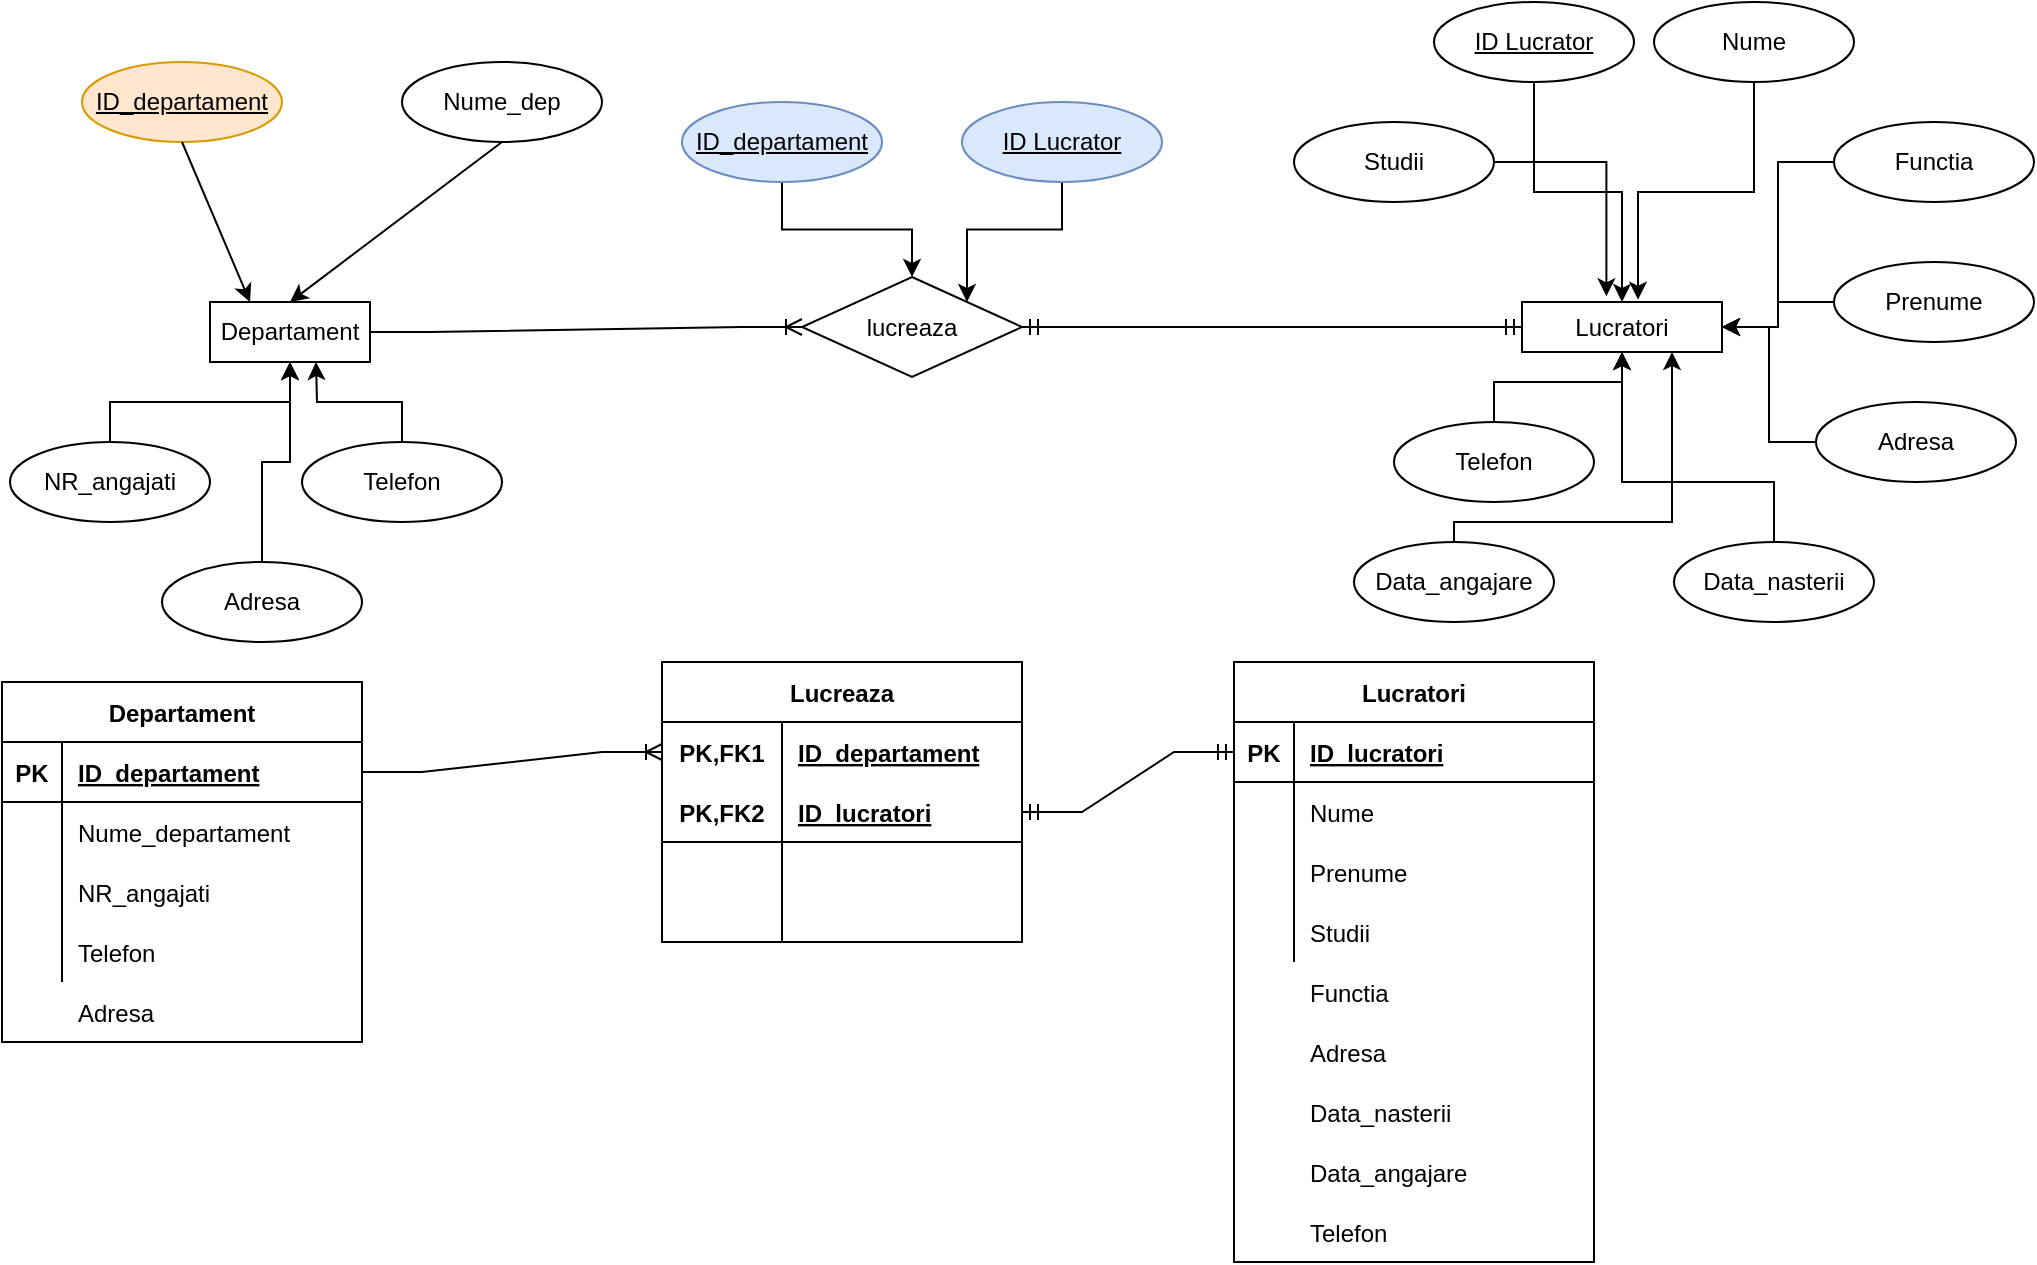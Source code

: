 <mxfile version="15.7.3" type="github">
  <diagram id="G0AHzD5-lxsH7NFHiDNB" name="Page-1">
    <mxGraphModel dx="1102" dy="614" grid="1" gridSize="10" guides="1" tooltips="1" connect="1" arrows="1" fold="1" page="1" pageScale="1" pageWidth="827" pageHeight="1169" math="0" shadow="0">
      <root>
        <mxCell id="0" />
        <mxCell id="1" parent="0" />
        <mxCell id="V6gjIE8QdaBLqDhYkExu-1" value="Departament" style="rounded=0;whiteSpace=wrap;html=1;" vertex="1" parent="1">
          <mxGeometry x="514" y="210" width="80" height="30" as="geometry" />
        </mxCell>
        <mxCell id="V6gjIE8QdaBLqDhYkExu-2" value="lucreaza" style="rhombus;whiteSpace=wrap;html=1;" vertex="1" parent="1">
          <mxGeometry x="810" y="197.5" width="110" height="50" as="geometry" />
        </mxCell>
        <mxCell id="V6gjIE8QdaBLqDhYkExu-3" value="Lucratori" style="rounded=0;whiteSpace=wrap;html=1;" vertex="1" parent="1">
          <mxGeometry x="1170" y="210" width="100" height="25" as="geometry" />
        </mxCell>
        <mxCell id="V6gjIE8QdaBLqDhYkExu-9" value="" style="edgeStyle=entityRelationEdgeStyle;fontSize=12;html=1;endArrow=ERmandOne;startArrow=ERmandOne;rounded=0;exitX=1;exitY=0.5;exitDx=0;exitDy=0;entryX=0;entryY=0.5;entryDx=0;entryDy=0;" edge="1" parent="1" source="V6gjIE8QdaBLqDhYkExu-2" target="V6gjIE8QdaBLqDhYkExu-3">
          <mxGeometry width="100" height="100" relative="1" as="geometry">
            <mxPoint x="894" y="325" as="sourcePoint" />
            <mxPoint x="1150" y="225" as="targetPoint" />
          </mxGeometry>
        </mxCell>
        <mxCell id="V6gjIE8QdaBLqDhYkExu-11" value="" style="edgeStyle=entityRelationEdgeStyle;fontSize=12;html=1;endArrow=ERoneToMany;rounded=0;exitX=1;exitY=0.5;exitDx=0;exitDy=0;entryX=0;entryY=0.5;entryDx=0;entryDy=0;" edge="1" parent="1" source="V6gjIE8QdaBLqDhYkExu-1" target="V6gjIE8QdaBLqDhYkExu-2">
          <mxGeometry width="100" height="100" relative="1" as="geometry">
            <mxPoint x="794" y="485" as="sourcePoint" />
            <mxPoint x="894" y="385" as="targetPoint" />
          </mxGeometry>
        </mxCell>
        <mxCell id="V6gjIE8QdaBLqDhYkExu-12" value="ID_departament" style="ellipse;whiteSpace=wrap;html=1;align=center;fontStyle=4;fillColor=#ffe6cc;strokeColor=#d79b00;" vertex="1" parent="1">
          <mxGeometry x="450" y="90" width="100" height="40" as="geometry" />
        </mxCell>
        <mxCell id="V6gjIE8QdaBLqDhYkExu-13" value="Nume_dep" style="ellipse;whiteSpace=wrap;html=1;align=center;" vertex="1" parent="1">
          <mxGeometry x="610" y="90" width="100" height="40" as="geometry" />
        </mxCell>
        <mxCell id="V6gjIE8QdaBLqDhYkExu-14" value="NR_angajati" style="ellipse;whiteSpace=wrap;html=1;align=center;" vertex="1" parent="1">
          <mxGeometry x="414" y="280" width="100" height="40" as="geometry" />
        </mxCell>
        <mxCell id="V6gjIE8QdaBLqDhYkExu-20" style="edgeStyle=orthogonalEdgeStyle;rounded=0;orthogonalLoop=1;jettySize=auto;html=1;" edge="1" parent="1" source="V6gjIE8QdaBLqDhYkExu-15">
          <mxGeometry relative="1" as="geometry">
            <mxPoint x="567" y="240" as="targetPoint" />
          </mxGeometry>
        </mxCell>
        <mxCell id="V6gjIE8QdaBLqDhYkExu-15" value="Telefon" style="ellipse;whiteSpace=wrap;html=1;align=center;" vertex="1" parent="1">
          <mxGeometry x="560" y="280" width="100" height="40" as="geometry" />
        </mxCell>
        <mxCell id="V6gjIE8QdaBLqDhYkExu-17" value="" style="endArrow=classic;html=1;rounded=0;exitX=0.5;exitY=0;exitDx=0;exitDy=0;entryX=0.5;entryY=1;entryDx=0;entryDy=0;" edge="1" parent="1" source="V6gjIE8QdaBLqDhYkExu-14" target="V6gjIE8QdaBLqDhYkExu-1">
          <mxGeometry width="50" height="50" relative="1" as="geometry">
            <mxPoint x="780" y="310" as="sourcePoint" />
            <mxPoint x="830" y="260" as="targetPoint" />
            <Array as="points">
              <mxPoint x="464" y="260" />
              <mxPoint x="554" y="260" />
            </Array>
          </mxGeometry>
        </mxCell>
        <mxCell id="V6gjIE8QdaBLqDhYkExu-18" value="" style="endArrow=classic;html=1;rounded=0;exitX=0.5;exitY=1;exitDx=0;exitDy=0;entryX=0.25;entryY=0;entryDx=0;entryDy=0;" edge="1" parent="1" source="V6gjIE8QdaBLqDhYkExu-12" target="V6gjIE8QdaBLqDhYkExu-1">
          <mxGeometry width="50" height="50" relative="1" as="geometry">
            <mxPoint x="780" y="310" as="sourcePoint" />
            <mxPoint x="830" y="260" as="targetPoint" />
          </mxGeometry>
        </mxCell>
        <mxCell id="V6gjIE8QdaBLqDhYkExu-19" value="" style="endArrow=classic;html=1;rounded=0;exitX=0.5;exitY=1;exitDx=0;exitDy=0;entryX=0.5;entryY=0;entryDx=0;entryDy=0;" edge="1" parent="1" source="V6gjIE8QdaBLqDhYkExu-13" target="V6gjIE8QdaBLqDhYkExu-1">
          <mxGeometry width="50" height="50" relative="1" as="geometry">
            <mxPoint x="780" y="310" as="sourcePoint" />
            <mxPoint x="830" y="260" as="targetPoint" />
          </mxGeometry>
        </mxCell>
        <mxCell id="V6gjIE8QdaBLqDhYkExu-22" style="edgeStyle=orthogonalEdgeStyle;rounded=0;orthogonalLoop=1;jettySize=auto;html=1;entryX=0.5;entryY=1;entryDx=0;entryDy=0;" edge="1" parent="1" source="V6gjIE8QdaBLqDhYkExu-21" target="V6gjIE8QdaBLqDhYkExu-1">
          <mxGeometry relative="1" as="geometry" />
        </mxCell>
        <mxCell id="V6gjIE8QdaBLqDhYkExu-21" value="Adresa" style="ellipse;whiteSpace=wrap;html=1;align=center;" vertex="1" parent="1">
          <mxGeometry x="490" y="340" width="100" height="40" as="geometry" />
        </mxCell>
        <mxCell id="V6gjIE8QdaBLqDhYkExu-39" style="edgeStyle=orthogonalEdgeStyle;rounded=0;orthogonalLoop=1;jettySize=auto;html=1;entryX=1;entryY=0.5;entryDx=0;entryDy=0;" edge="1" parent="1" source="V6gjIE8QdaBLqDhYkExu-23" target="V6gjIE8QdaBLqDhYkExu-3">
          <mxGeometry relative="1" as="geometry" />
        </mxCell>
        <mxCell id="V6gjIE8QdaBLqDhYkExu-23" value="Prenume" style="ellipse;whiteSpace=wrap;html=1;align=center;" vertex="1" parent="1">
          <mxGeometry x="1326" y="190" width="100" height="40" as="geometry" />
        </mxCell>
        <mxCell id="V6gjIE8QdaBLqDhYkExu-41" style="edgeStyle=orthogonalEdgeStyle;rounded=0;orthogonalLoop=1;jettySize=auto;html=1;" edge="1" parent="1" source="V6gjIE8QdaBLqDhYkExu-24" target="V6gjIE8QdaBLqDhYkExu-3">
          <mxGeometry relative="1" as="geometry" />
        </mxCell>
        <mxCell id="V6gjIE8QdaBLqDhYkExu-24" value="Telefon" style="ellipse;whiteSpace=wrap;html=1;align=center;" vertex="1" parent="1">
          <mxGeometry x="1106" y="270" width="100" height="40" as="geometry" />
        </mxCell>
        <mxCell id="V6gjIE8QdaBLqDhYkExu-33" style="edgeStyle=orthogonalEdgeStyle;rounded=0;orthogonalLoop=1;jettySize=auto;html=1;entryX=0.58;entryY=-0.047;entryDx=0;entryDy=0;entryPerimeter=0;" edge="1" parent="1" source="V6gjIE8QdaBLqDhYkExu-26" target="V6gjIE8QdaBLqDhYkExu-3">
          <mxGeometry relative="1" as="geometry" />
        </mxCell>
        <mxCell id="V6gjIE8QdaBLqDhYkExu-26" value="Nume" style="ellipse;whiteSpace=wrap;html=1;align=center;" vertex="1" parent="1">
          <mxGeometry x="1236" y="60" width="100" height="40" as="geometry" />
        </mxCell>
        <mxCell id="V6gjIE8QdaBLqDhYkExu-34" style="edgeStyle=orthogonalEdgeStyle;rounded=0;orthogonalLoop=1;jettySize=auto;html=1;entryX=0.5;entryY=0;entryDx=0;entryDy=0;" edge="1" parent="1" source="V6gjIE8QdaBLqDhYkExu-27" target="V6gjIE8QdaBLqDhYkExu-3">
          <mxGeometry relative="1" as="geometry" />
        </mxCell>
        <mxCell id="V6gjIE8QdaBLqDhYkExu-27" value="ID Lucrator" style="ellipse;whiteSpace=wrap;html=1;align=center;fontStyle=4;" vertex="1" parent="1">
          <mxGeometry x="1126" y="60" width="100" height="40" as="geometry" />
        </mxCell>
        <mxCell id="V6gjIE8QdaBLqDhYkExu-40" style="edgeStyle=orthogonalEdgeStyle;rounded=0;orthogonalLoop=1;jettySize=auto;html=1;entryX=1;entryY=0.5;entryDx=0;entryDy=0;" edge="1" parent="1" source="V6gjIE8QdaBLqDhYkExu-28" target="V6gjIE8QdaBLqDhYkExu-3">
          <mxGeometry relative="1" as="geometry" />
        </mxCell>
        <mxCell id="V6gjIE8QdaBLqDhYkExu-28" value="Adresa" style="ellipse;whiteSpace=wrap;html=1;align=center;" vertex="1" parent="1">
          <mxGeometry x="1317" y="260" width="100" height="40" as="geometry" />
        </mxCell>
        <mxCell id="V6gjIE8QdaBLqDhYkExu-36" style="edgeStyle=orthogonalEdgeStyle;rounded=0;orthogonalLoop=1;jettySize=auto;html=1;entryX=1;entryY=0.5;entryDx=0;entryDy=0;" edge="1" parent="1" source="V6gjIE8QdaBLqDhYkExu-29" target="V6gjIE8QdaBLqDhYkExu-3">
          <mxGeometry relative="1" as="geometry" />
        </mxCell>
        <mxCell id="V6gjIE8QdaBLqDhYkExu-29" value="Functia" style="ellipse;whiteSpace=wrap;html=1;align=center;" vertex="1" parent="1">
          <mxGeometry x="1326" y="120" width="100" height="40" as="geometry" />
        </mxCell>
        <mxCell id="V6gjIE8QdaBLqDhYkExu-42" style="edgeStyle=orthogonalEdgeStyle;rounded=0;orthogonalLoop=1;jettySize=auto;html=1;entryX=0.5;entryY=1;entryDx=0;entryDy=0;" edge="1" parent="1" source="V6gjIE8QdaBLqDhYkExu-30" target="V6gjIE8QdaBLqDhYkExu-3">
          <mxGeometry relative="1" as="geometry">
            <Array as="points">
              <mxPoint x="1296" y="300" />
              <mxPoint x="1220" y="300" />
            </Array>
          </mxGeometry>
        </mxCell>
        <mxCell id="V6gjIE8QdaBLqDhYkExu-30" value="Data_nasterii" style="ellipse;whiteSpace=wrap;html=1;align=center;" vertex="1" parent="1">
          <mxGeometry x="1246" y="330" width="100" height="40" as="geometry" />
        </mxCell>
        <mxCell id="V6gjIE8QdaBLqDhYkExu-43" style="edgeStyle=orthogonalEdgeStyle;rounded=0;orthogonalLoop=1;jettySize=auto;html=1;entryX=0.75;entryY=1;entryDx=0;entryDy=0;" edge="1" parent="1" source="V6gjIE8QdaBLqDhYkExu-31" target="V6gjIE8QdaBLqDhYkExu-3">
          <mxGeometry relative="1" as="geometry">
            <Array as="points">
              <mxPoint x="1136" y="320" />
              <mxPoint x="1245" y="320" />
            </Array>
          </mxGeometry>
        </mxCell>
        <mxCell id="V6gjIE8QdaBLqDhYkExu-31" value="Data_angajare" style="ellipse;whiteSpace=wrap;html=1;align=center;" vertex="1" parent="1">
          <mxGeometry x="1086" y="330" width="100" height="40" as="geometry" />
        </mxCell>
        <mxCell id="V6gjIE8QdaBLqDhYkExu-35" style="edgeStyle=orthogonalEdgeStyle;rounded=0;orthogonalLoop=1;jettySize=auto;html=1;entryX=0.422;entryY=-0.113;entryDx=0;entryDy=0;entryPerimeter=0;" edge="1" parent="1" source="V6gjIE8QdaBLqDhYkExu-32" target="V6gjIE8QdaBLqDhYkExu-3">
          <mxGeometry relative="1" as="geometry" />
        </mxCell>
        <mxCell id="V6gjIE8QdaBLqDhYkExu-32" value="Studii" style="ellipse;whiteSpace=wrap;html=1;align=center;" vertex="1" parent="1">
          <mxGeometry x="1056" y="120" width="100" height="40" as="geometry" />
        </mxCell>
        <mxCell id="V6gjIE8QdaBLqDhYkExu-45" style="edgeStyle=orthogonalEdgeStyle;rounded=0;orthogonalLoop=1;jettySize=auto;html=1;" edge="1" parent="1" source="V6gjIE8QdaBLqDhYkExu-44" target="V6gjIE8QdaBLqDhYkExu-2">
          <mxGeometry relative="1" as="geometry" />
        </mxCell>
        <mxCell id="V6gjIE8QdaBLqDhYkExu-44" value="ID_departament" style="ellipse;whiteSpace=wrap;html=1;align=center;fontStyle=4;fillColor=#dae8fc;strokeColor=#6c8ebf;" vertex="1" parent="1">
          <mxGeometry x="750" y="110" width="100" height="40" as="geometry" />
        </mxCell>
        <mxCell id="V6gjIE8QdaBLqDhYkExu-47" style="edgeStyle=orthogonalEdgeStyle;rounded=0;orthogonalLoop=1;jettySize=auto;html=1;entryX=1;entryY=0;entryDx=0;entryDy=0;" edge="1" parent="1" source="V6gjIE8QdaBLqDhYkExu-46" target="V6gjIE8QdaBLqDhYkExu-2">
          <mxGeometry relative="1" as="geometry" />
        </mxCell>
        <mxCell id="V6gjIE8QdaBLqDhYkExu-46" value="ID Lucrator" style="ellipse;whiteSpace=wrap;html=1;align=center;fontStyle=4;fillColor=#dae8fc;strokeColor=#6c8ebf;" vertex="1" parent="1">
          <mxGeometry x="890" y="110" width="100" height="40" as="geometry" />
        </mxCell>
        <mxCell id="V6gjIE8QdaBLqDhYkExu-48" value="Departament" style="shape=table;startSize=30;container=1;collapsible=1;childLayout=tableLayout;fixedRows=1;rowLines=0;fontStyle=1;align=center;resizeLast=1;" vertex="1" parent="1">
          <mxGeometry x="410" y="400" width="180" height="180" as="geometry" />
        </mxCell>
        <mxCell id="V6gjIE8QdaBLqDhYkExu-49" value="" style="shape=partialRectangle;collapsible=0;dropTarget=0;pointerEvents=0;fillColor=none;top=0;left=0;bottom=1;right=0;points=[[0,0.5],[1,0.5]];portConstraint=eastwest;" vertex="1" parent="V6gjIE8QdaBLqDhYkExu-48">
          <mxGeometry y="30" width="180" height="30" as="geometry" />
        </mxCell>
        <mxCell id="V6gjIE8QdaBLqDhYkExu-50" value="PK" style="shape=partialRectangle;connectable=0;fillColor=none;top=0;left=0;bottom=0;right=0;fontStyle=1;overflow=hidden;" vertex="1" parent="V6gjIE8QdaBLqDhYkExu-49">
          <mxGeometry width="30" height="30" as="geometry">
            <mxRectangle width="30" height="30" as="alternateBounds" />
          </mxGeometry>
        </mxCell>
        <mxCell id="V6gjIE8QdaBLqDhYkExu-51" value="ID_departament" style="shape=partialRectangle;connectable=0;fillColor=none;top=0;left=0;bottom=0;right=0;align=left;spacingLeft=6;fontStyle=5;overflow=hidden;" vertex="1" parent="V6gjIE8QdaBLqDhYkExu-49">
          <mxGeometry x="30" width="150" height="30" as="geometry">
            <mxRectangle width="150" height="30" as="alternateBounds" />
          </mxGeometry>
        </mxCell>
        <mxCell id="V6gjIE8QdaBLqDhYkExu-52" value="" style="shape=partialRectangle;collapsible=0;dropTarget=0;pointerEvents=0;fillColor=none;top=0;left=0;bottom=0;right=0;points=[[0,0.5],[1,0.5]];portConstraint=eastwest;" vertex="1" parent="V6gjIE8QdaBLqDhYkExu-48">
          <mxGeometry y="60" width="180" height="30" as="geometry" />
        </mxCell>
        <mxCell id="V6gjIE8QdaBLqDhYkExu-53" value="" style="shape=partialRectangle;connectable=0;fillColor=none;top=0;left=0;bottom=0;right=0;editable=1;overflow=hidden;" vertex="1" parent="V6gjIE8QdaBLqDhYkExu-52">
          <mxGeometry width="30" height="30" as="geometry">
            <mxRectangle width="30" height="30" as="alternateBounds" />
          </mxGeometry>
        </mxCell>
        <mxCell id="V6gjIE8QdaBLqDhYkExu-54" value="Nume_departament" style="shape=partialRectangle;connectable=0;fillColor=none;top=0;left=0;bottom=0;right=0;align=left;spacingLeft=6;overflow=hidden;" vertex="1" parent="V6gjIE8QdaBLqDhYkExu-52">
          <mxGeometry x="30" width="150" height="30" as="geometry">
            <mxRectangle width="150" height="30" as="alternateBounds" />
          </mxGeometry>
        </mxCell>
        <mxCell id="V6gjIE8QdaBLqDhYkExu-55" value="" style="shape=partialRectangle;collapsible=0;dropTarget=0;pointerEvents=0;fillColor=none;top=0;left=0;bottom=0;right=0;points=[[0,0.5],[1,0.5]];portConstraint=eastwest;" vertex="1" parent="V6gjIE8QdaBLqDhYkExu-48">
          <mxGeometry y="90" width="180" height="30" as="geometry" />
        </mxCell>
        <mxCell id="V6gjIE8QdaBLqDhYkExu-56" value="" style="shape=partialRectangle;connectable=0;fillColor=none;top=0;left=0;bottom=0;right=0;editable=1;overflow=hidden;" vertex="1" parent="V6gjIE8QdaBLqDhYkExu-55">
          <mxGeometry width="30" height="30" as="geometry">
            <mxRectangle width="30" height="30" as="alternateBounds" />
          </mxGeometry>
        </mxCell>
        <mxCell id="V6gjIE8QdaBLqDhYkExu-57" value="NR_angajati" style="shape=partialRectangle;connectable=0;fillColor=none;top=0;left=0;bottom=0;right=0;align=left;spacingLeft=6;overflow=hidden;" vertex="1" parent="V6gjIE8QdaBLqDhYkExu-55">
          <mxGeometry x="30" width="150" height="30" as="geometry">
            <mxRectangle width="150" height="30" as="alternateBounds" />
          </mxGeometry>
        </mxCell>
        <mxCell id="V6gjIE8QdaBLqDhYkExu-58" value="" style="shape=partialRectangle;collapsible=0;dropTarget=0;pointerEvents=0;fillColor=none;top=0;left=0;bottom=0;right=0;points=[[0,0.5],[1,0.5]];portConstraint=eastwest;" vertex="1" parent="V6gjIE8QdaBLqDhYkExu-48">
          <mxGeometry y="120" width="180" height="30" as="geometry" />
        </mxCell>
        <mxCell id="V6gjIE8QdaBLqDhYkExu-59" value="" style="shape=partialRectangle;connectable=0;fillColor=none;top=0;left=0;bottom=0;right=0;editable=1;overflow=hidden;" vertex="1" parent="V6gjIE8QdaBLqDhYkExu-58">
          <mxGeometry width="30" height="30" as="geometry">
            <mxRectangle width="30" height="30" as="alternateBounds" />
          </mxGeometry>
        </mxCell>
        <mxCell id="V6gjIE8QdaBLqDhYkExu-60" value="Telefon" style="shape=partialRectangle;connectable=0;fillColor=none;top=0;left=0;bottom=0;right=0;align=left;spacingLeft=6;overflow=hidden;" vertex="1" parent="V6gjIE8QdaBLqDhYkExu-58">
          <mxGeometry x="30" width="150" height="30" as="geometry">
            <mxRectangle width="150" height="30" as="alternateBounds" />
          </mxGeometry>
        </mxCell>
        <mxCell id="V6gjIE8QdaBLqDhYkExu-61" value="Lucreaza" style="shape=table;startSize=30;container=1;collapsible=1;childLayout=tableLayout;fixedRows=1;rowLines=0;fontStyle=1;align=center;resizeLast=1;" vertex="1" parent="1">
          <mxGeometry x="740" y="390" width="180" height="140" as="geometry" />
        </mxCell>
        <mxCell id="V6gjIE8QdaBLqDhYkExu-62" value="" style="shape=partialRectangle;collapsible=0;dropTarget=0;pointerEvents=0;fillColor=none;top=0;left=0;bottom=0;right=0;points=[[0,0.5],[1,0.5]];portConstraint=eastwest;" vertex="1" parent="V6gjIE8QdaBLqDhYkExu-61">
          <mxGeometry y="30" width="180" height="30" as="geometry" />
        </mxCell>
        <mxCell id="V6gjIE8QdaBLqDhYkExu-63" value="PK,FK1" style="shape=partialRectangle;connectable=0;fillColor=none;top=0;left=0;bottom=0;right=0;fontStyle=1;overflow=hidden;" vertex="1" parent="V6gjIE8QdaBLqDhYkExu-62">
          <mxGeometry width="60" height="30" as="geometry">
            <mxRectangle width="60" height="30" as="alternateBounds" />
          </mxGeometry>
        </mxCell>
        <mxCell id="V6gjIE8QdaBLqDhYkExu-64" value="ID_departament" style="shape=partialRectangle;connectable=0;fillColor=none;top=0;left=0;bottom=0;right=0;align=left;spacingLeft=6;fontStyle=5;overflow=hidden;" vertex="1" parent="V6gjIE8QdaBLqDhYkExu-62">
          <mxGeometry x="60" width="120" height="30" as="geometry">
            <mxRectangle width="120" height="30" as="alternateBounds" />
          </mxGeometry>
        </mxCell>
        <mxCell id="V6gjIE8QdaBLqDhYkExu-65" value="" style="shape=partialRectangle;collapsible=0;dropTarget=0;pointerEvents=0;fillColor=none;top=0;left=0;bottom=1;right=0;points=[[0,0.5],[1,0.5]];portConstraint=eastwest;" vertex="1" parent="V6gjIE8QdaBLqDhYkExu-61">
          <mxGeometry y="60" width="180" height="30" as="geometry" />
        </mxCell>
        <mxCell id="V6gjIE8QdaBLqDhYkExu-66" value="PK,FK2" style="shape=partialRectangle;connectable=0;fillColor=none;top=0;left=0;bottom=0;right=0;fontStyle=1;overflow=hidden;" vertex="1" parent="V6gjIE8QdaBLqDhYkExu-65">
          <mxGeometry width="60" height="30" as="geometry">
            <mxRectangle width="60" height="30" as="alternateBounds" />
          </mxGeometry>
        </mxCell>
        <mxCell id="V6gjIE8QdaBLqDhYkExu-67" value="ID_lucratori" style="shape=partialRectangle;connectable=0;fillColor=none;top=0;left=0;bottom=0;right=0;align=left;spacingLeft=6;fontStyle=5;overflow=hidden;" vertex="1" parent="V6gjIE8QdaBLqDhYkExu-65">
          <mxGeometry x="60" width="120" height="30" as="geometry">
            <mxRectangle width="120" height="30" as="alternateBounds" />
          </mxGeometry>
        </mxCell>
        <mxCell id="V6gjIE8QdaBLqDhYkExu-68" value="" style="shape=partialRectangle;collapsible=0;dropTarget=0;pointerEvents=0;fillColor=none;top=0;left=0;bottom=0;right=0;points=[[0,0.5],[1,0.5]];portConstraint=eastwest;" vertex="1" parent="V6gjIE8QdaBLqDhYkExu-61">
          <mxGeometry y="90" width="180" height="30" as="geometry" />
        </mxCell>
        <mxCell id="V6gjIE8QdaBLqDhYkExu-69" value="" style="shape=partialRectangle;connectable=0;fillColor=none;top=0;left=0;bottom=0;right=0;editable=1;overflow=hidden;" vertex="1" parent="V6gjIE8QdaBLqDhYkExu-68">
          <mxGeometry width="60" height="30" as="geometry">
            <mxRectangle width="60" height="30" as="alternateBounds" />
          </mxGeometry>
        </mxCell>
        <mxCell id="V6gjIE8QdaBLqDhYkExu-70" value="" style="shape=partialRectangle;connectable=0;fillColor=none;top=0;left=0;bottom=0;right=0;align=left;spacingLeft=6;overflow=hidden;" vertex="1" parent="V6gjIE8QdaBLqDhYkExu-68">
          <mxGeometry x="60" width="120" height="30" as="geometry">
            <mxRectangle width="120" height="30" as="alternateBounds" />
          </mxGeometry>
        </mxCell>
        <mxCell id="V6gjIE8QdaBLqDhYkExu-71" value="" style="shape=partialRectangle;collapsible=0;dropTarget=0;pointerEvents=0;fillColor=none;top=0;left=0;bottom=0;right=0;points=[[0,0.5],[1,0.5]];portConstraint=eastwest;" vertex="1" parent="V6gjIE8QdaBLqDhYkExu-61">
          <mxGeometry y="120" width="180" height="20" as="geometry" />
        </mxCell>
        <mxCell id="V6gjIE8QdaBLqDhYkExu-72" value="" style="shape=partialRectangle;connectable=0;fillColor=none;top=0;left=0;bottom=0;right=0;editable=1;overflow=hidden;" vertex="1" parent="V6gjIE8QdaBLqDhYkExu-71">
          <mxGeometry width="60" height="20" as="geometry">
            <mxRectangle width="60" height="20" as="alternateBounds" />
          </mxGeometry>
        </mxCell>
        <mxCell id="V6gjIE8QdaBLqDhYkExu-73" value="" style="shape=partialRectangle;connectable=0;fillColor=none;top=0;left=0;bottom=0;right=0;align=left;spacingLeft=6;overflow=hidden;" vertex="1" parent="V6gjIE8QdaBLqDhYkExu-71">
          <mxGeometry x="60" width="120" height="20" as="geometry">
            <mxRectangle width="120" height="20" as="alternateBounds" />
          </mxGeometry>
        </mxCell>
        <mxCell id="V6gjIE8QdaBLqDhYkExu-74" value="Lucratori" style="shape=table;startSize=30;container=1;collapsible=1;childLayout=tableLayout;fixedRows=1;rowLines=0;fontStyle=1;align=center;resizeLast=1;" vertex="1" parent="1">
          <mxGeometry x="1026" y="390" width="180" height="300" as="geometry" />
        </mxCell>
        <mxCell id="V6gjIE8QdaBLqDhYkExu-75" value="" style="shape=partialRectangle;collapsible=0;dropTarget=0;pointerEvents=0;fillColor=none;top=0;left=0;bottom=1;right=0;points=[[0,0.5],[1,0.5]];portConstraint=eastwest;" vertex="1" parent="V6gjIE8QdaBLqDhYkExu-74">
          <mxGeometry y="30" width="180" height="30" as="geometry" />
        </mxCell>
        <mxCell id="V6gjIE8QdaBLqDhYkExu-76" value="PK" style="shape=partialRectangle;connectable=0;fillColor=none;top=0;left=0;bottom=0;right=0;fontStyle=1;overflow=hidden;" vertex="1" parent="V6gjIE8QdaBLqDhYkExu-75">
          <mxGeometry width="30" height="30" as="geometry">
            <mxRectangle width="30" height="30" as="alternateBounds" />
          </mxGeometry>
        </mxCell>
        <mxCell id="V6gjIE8QdaBLqDhYkExu-77" value="ID_lucratori" style="shape=partialRectangle;connectable=0;fillColor=none;top=0;left=0;bottom=0;right=0;align=left;spacingLeft=6;fontStyle=5;overflow=hidden;" vertex="1" parent="V6gjIE8QdaBLqDhYkExu-75">
          <mxGeometry x="30" width="150" height="30" as="geometry">
            <mxRectangle width="150" height="30" as="alternateBounds" />
          </mxGeometry>
        </mxCell>
        <mxCell id="V6gjIE8QdaBLqDhYkExu-78" value="" style="shape=partialRectangle;collapsible=0;dropTarget=0;pointerEvents=0;fillColor=none;top=0;left=0;bottom=0;right=0;points=[[0,0.5],[1,0.5]];portConstraint=eastwest;" vertex="1" parent="V6gjIE8QdaBLqDhYkExu-74">
          <mxGeometry y="60" width="180" height="30" as="geometry" />
        </mxCell>
        <mxCell id="V6gjIE8QdaBLqDhYkExu-79" value="" style="shape=partialRectangle;connectable=0;fillColor=none;top=0;left=0;bottom=0;right=0;editable=1;overflow=hidden;" vertex="1" parent="V6gjIE8QdaBLqDhYkExu-78">
          <mxGeometry width="30" height="30" as="geometry">
            <mxRectangle width="30" height="30" as="alternateBounds" />
          </mxGeometry>
        </mxCell>
        <mxCell id="V6gjIE8QdaBLqDhYkExu-80" value="Nume" style="shape=partialRectangle;connectable=0;fillColor=none;top=0;left=0;bottom=0;right=0;align=left;spacingLeft=6;overflow=hidden;" vertex="1" parent="V6gjIE8QdaBLqDhYkExu-78">
          <mxGeometry x="30" width="150" height="30" as="geometry">
            <mxRectangle width="150" height="30" as="alternateBounds" />
          </mxGeometry>
        </mxCell>
        <mxCell id="V6gjIE8QdaBLqDhYkExu-81" value="" style="shape=partialRectangle;collapsible=0;dropTarget=0;pointerEvents=0;fillColor=none;top=0;left=0;bottom=0;right=0;points=[[0,0.5],[1,0.5]];portConstraint=eastwest;" vertex="1" parent="V6gjIE8QdaBLqDhYkExu-74">
          <mxGeometry y="90" width="180" height="30" as="geometry" />
        </mxCell>
        <mxCell id="V6gjIE8QdaBLqDhYkExu-82" value="" style="shape=partialRectangle;connectable=0;fillColor=none;top=0;left=0;bottom=0;right=0;editable=1;overflow=hidden;" vertex="1" parent="V6gjIE8QdaBLqDhYkExu-81">
          <mxGeometry width="30" height="30" as="geometry">
            <mxRectangle width="30" height="30" as="alternateBounds" />
          </mxGeometry>
        </mxCell>
        <mxCell id="V6gjIE8QdaBLqDhYkExu-83" value="Prenume" style="shape=partialRectangle;connectable=0;fillColor=none;top=0;left=0;bottom=0;right=0;align=left;spacingLeft=6;overflow=hidden;" vertex="1" parent="V6gjIE8QdaBLqDhYkExu-81">
          <mxGeometry x="30" width="150" height="30" as="geometry">
            <mxRectangle width="150" height="30" as="alternateBounds" />
          </mxGeometry>
        </mxCell>
        <mxCell id="V6gjIE8QdaBLqDhYkExu-84" value="" style="shape=partialRectangle;collapsible=0;dropTarget=0;pointerEvents=0;fillColor=none;top=0;left=0;bottom=0;right=0;points=[[0,0.5],[1,0.5]];portConstraint=eastwest;" vertex="1" parent="V6gjIE8QdaBLqDhYkExu-74">
          <mxGeometry y="120" width="180" height="30" as="geometry" />
        </mxCell>
        <mxCell id="V6gjIE8QdaBLqDhYkExu-85" value="" style="shape=partialRectangle;connectable=0;fillColor=none;top=0;left=0;bottom=0;right=0;editable=1;overflow=hidden;" vertex="1" parent="V6gjIE8QdaBLqDhYkExu-84">
          <mxGeometry width="30" height="30" as="geometry">
            <mxRectangle width="30" height="30" as="alternateBounds" />
          </mxGeometry>
        </mxCell>
        <mxCell id="V6gjIE8QdaBLqDhYkExu-86" value="Studii" style="shape=partialRectangle;connectable=0;fillColor=none;top=0;left=0;bottom=0;right=0;align=left;spacingLeft=6;overflow=hidden;" vertex="1" parent="V6gjIE8QdaBLqDhYkExu-84">
          <mxGeometry x="30" width="150" height="30" as="geometry">
            <mxRectangle width="150" height="30" as="alternateBounds" />
          </mxGeometry>
        </mxCell>
        <mxCell id="V6gjIE8QdaBLqDhYkExu-87" value="Functia" style="shape=partialRectangle;connectable=0;fillColor=none;top=0;left=0;bottom=0;right=0;align=left;spacingLeft=6;overflow=hidden;" vertex="1" parent="1">
          <mxGeometry x="1056" y="540" width="150" height="30" as="geometry">
            <mxRectangle width="150" height="30" as="alternateBounds" />
          </mxGeometry>
        </mxCell>
        <mxCell id="V6gjIE8QdaBLqDhYkExu-88" value="Adresa" style="shape=partialRectangle;connectable=0;fillColor=none;top=0;left=0;bottom=0;right=0;align=left;spacingLeft=6;overflow=hidden;" vertex="1" parent="1">
          <mxGeometry x="1056" y="570" width="150" height="30" as="geometry">
            <mxRectangle width="150" height="30" as="alternateBounds" />
          </mxGeometry>
        </mxCell>
        <mxCell id="V6gjIE8QdaBLqDhYkExu-89" value="Adresa" style="shape=partialRectangle;connectable=0;fillColor=none;top=0;left=0;bottom=0;right=0;align=left;spacingLeft=6;overflow=hidden;" vertex="1" parent="1">
          <mxGeometry x="440" y="550" width="150" height="30" as="geometry">
            <mxRectangle width="150" height="30" as="alternateBounds" />
          </mxGeometry>
        </mxCell>
        <mxCell id="V6gjIE8QdaBLqDhYkExu-90" value="" style="edgeStyle=entityRelationEdgeStyle;fontSize=12;html=1;endArrow=ERoneToMany;rounded=0;exitX=1;exitY=0.5;exitDx=0;exitDy=0;entryX=0;entryY=0.5;entryDx=0;entryDy=0;" edge="1" parent="1" source="V6gjIE8QdaBLqDhYkExu-49" target="V6gjIE8QdaBLqDhYkExu-62">
          <mxGeometry width="100" height="100" relative="1" as="geometry">
            <mxPoint x="770" y="590" as="sourcePoint" />
            <mxPoint x="870" y="490" as="targetPoint" />
          </mxGeometry>
        </mxCell>
        <mxCell id="V6gjIE8QdaBLqDhYkExu-91" value="" style="edgeStyle=entityRelationEdgeStyle;fontSize=12;html=1;endArrow=ERmandOne;startArrow=ERmandOne;rounded=0;entryX=0;entryY=0.5;entryDx=0;entryDy=0;exitX=1;exitY=0.5;exitDx=0;exitDy=0;" edge="1" parent="1" source="V6gjIE8QdaBLqDhYkExu-65" target="V6gjIE8QdaBLqDhYkExu-75">
          <mxGeometry width="100" height="100" relative="1" as="geometry">
            <mxPoint x="770" y="590" as="sourcePoint" />
            <mxPoint x="870" y="490" as="targetPoint" />
          </mxGeometry>
        </mxCell>
        <mxCell id="V6gjIE8QdaBLqDhYkExu-92" value="Data_nasterii" style="shape=partialRectangle;connectable=0;fillColor=none;top=0;left=0;bottom=0;right=0;align=left;spacingLeft=6;overflow=hidden;" vertex="1" parent="1">
          <mxGeometry x="1056" y="600" width="150" height="30" as="geometry">
            <mxRectangle width="150" height="30" as="alternateBounds" />
          </mxGeometry>
        </mxCell>
        <mxCell id="V6gjIE8QdaBLqDhYkExu-93" value="Data_angajare" style="shape=partialRectangle;connectable=0;fillColor=none;top=0;left=0;bottom=0;right=0;align=left;spacingLeft=6;overflow=hidden;" vertex="1" parent="1">
          <mxGeometry x="1056" y="630" width="150" height="30" as="geometry">
            <mxRectangle width="150" height="30" as="alternateBounds" />
          </mxGeometry>
        </mxCell>
        <mxCell id="V6gjIE8QdaBLqDhYkExu-94" value="Telefon" style="shape=partialRectangle;connectable=0;fillColor=none;top=0;left=0;bottom=0;right=0;align=left;spacingLeft=6;overflow=hidden;" vertex="1" parent="1">
          <mxGeometry x="1056" y="660" width="150" height="30" as="geometry">
            <mxRectangle width="150" height="30" as="alternateBounds" />
          </mxGeometry>
        </mxCell>
      </root>
    </mxGraphModel>
  </diagram>
</mxfile>
